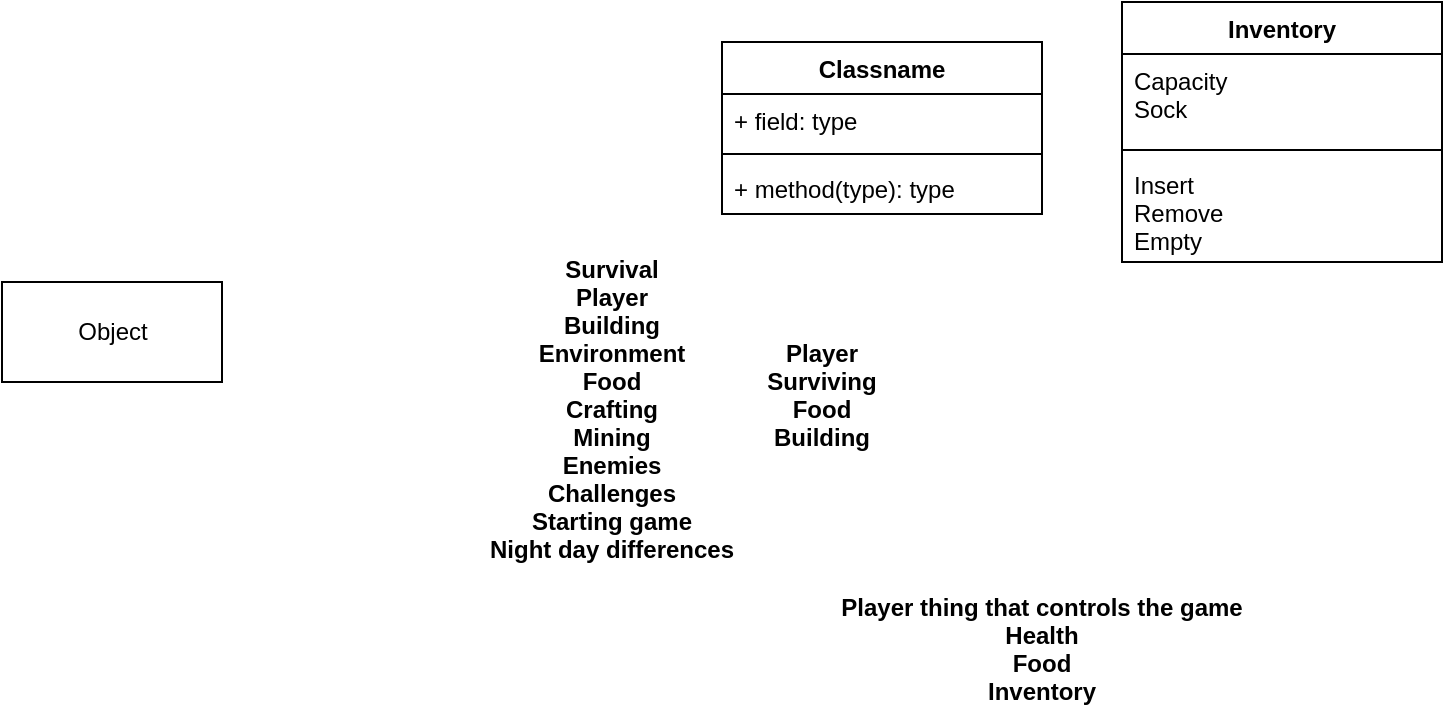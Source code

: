 <mxfile version="13.6.5" type="github">
  <diagram id="_38OMIWXt7H9RE7dVZdC" name="Page-1">
    <mxGraphModel dx="1422" dy="794" grid="1" gridSize="10" guides="1" tooltips="1" connect="1" arrows="1" fold="1" page="1" pageScale="1" pageWidth="850" pageHeight="1100" math="0" shadow="0">
      <root>
        <mxCell id="0" />
        <mxCell id="1" parent="0" />
        <mxCell id="c1YBvzrRhg0FDO1bEwd2-1" value="Classname" style="swimlane;fontStyle=1;align=center;verticalAlign=top;childLayout=stackLayout;horizontal=1;startSize=26;horizontalStack=0;resizeParent=1;resizeParentMax=0;resizeLast=0;collapsible=1;marginBottom=0;" vertex="1" parent="1">
          <mxGeometry x="440" y="140" width="160" height="86" as="geometry" />
        </mxCell>
        <mxCell id="c1YBvzrRhg0FDO1bEwd2-2" value="+ field: type" style="text;strokeColor=none;fillColor=none;align=left;verticalAlign=top;spacingLeft=4;spacingRight=4;overflow=hidden;rotatable=0;points=[[0,0.5],[1,0.5]];portConstraint=eastwest;" vertex="1" parent="c1YBvzrRhg0FDO1bEwd2-1">
          <mxGeometry y="26" width="160" height="26" as="geometry" />
        </mxCell>
        <mxCell id="c1YBvzrRhg0FDO1bEwd2-3" value="" style="line;strokeWidth=1;fillColor=none;align=left;verticalAlign=middle;spacingTop=-1;spacingLeft=3;spacingRight=3;rotatable=0;labelPosition=right;points=[];portConstraint=eastwest;" vertex="1" parent="c1YBvzrRhg0FDO1bEwd2-1">
          <mxGeometry y="52" width="160" height="8" as="geometry" />
        </mxCell>
        <mxCell id="c1YBvzrRhg0FDO1bEwd2-4" value="+ method(type): type" style="text;strokeColor=none;fillColor=none;align=left;verticalAlign=top;spacingLeft=4;spacingRight=4;overflow=hidden;rotatable=0;points=[[0,0.5],[1,0.5]];portConstraint=eastwest;" vertex="1" parent="c1YBvzrRhg0FDO1bEwd2-1">
          <mxGeometry y="60" width="160" height="26" as="geometry" />
        </mxCell>
        <mxCell id="c1YBvzrRhg0FDO1bEwd2-5" value="Object" style="html=1;" vertex="1" parent="1">
          <mxGeometry x="80" y="260" width="110" height="50" as="geometry" />
        </mxCell>
        <mxCell id="c1YBvzrRhg0FDO1bEwd2-6" value="Survival&#xa;Player&#xa;Building&#xa;Environment&#xa;Food&#xa;Crafting&#xa;Mining&#xa;Enemies&#xa;Challenges&#xa;Starting game&#xa;Night day differences" style="text;align=center;fontStyle=1;verticalAlign=middle;spacingLeft=3;spacingRight=3;strokeColor=none;rotatable=0;points=[[0,0.5],[1,0.5]];portConstraint=eastwest;" vertex="1" parent="1">
          <mxGeometry x="345" y="310" width="80" height="26" as="geometry" />
        </mxCell>
        <mxCell id="c1YBvzrRhg0FDO1bEwd2-7" value="Player&#xa;Surviving&#xa;Food&#xa;Building&#xa;" style="text;align=center;fontStyle=1;verticalAlign=middle;spacingLeft=3;spacingRight=3;strokeColor=none;rotatable=0;points=[[0,0.5],[1,0.5]];portConstraint=eastwest;" vertex="1" parent="1">
          <mxGeometry x="450" y="310" width="80" height="26" as="geometry" />
        </mxCell>
        <mxCell id="c1YBvzrRhg0FDO1bEwd2-8" value="Player thing that controls the game&#xa;Health&#xa;Food&#xa;Inventory" style="text;align=center;fontStyle=1;verticalAlign=middle;spacingLeft=3;spacingRight=3;strokeColor=none;rotatable=0;points=[[0,0.5],[1,0.5]];portConstraint=eastwest;" vertex="1" parent="1">
          <mxGeometry x="560" y="430" width="80" height="26" as="geometry" />
        </mxCell>
        <mxCell id="c1YBvzrRhg0FDO1bEwd2-9" value="Inventory" style="swimlane;fontStyle=1;align=center;verticalAlign=top;childLayout=stackLayout;horizontal=1;startSize=26;horizontalStack=0;resizeParent=1;resizeParentMax=0;resizeLast=0;collapsible=1;marginBottom=0;" vertex="1" parent="1">
          <mxGeometry x="640" y="120" width="160" height="130" as="geometry" />
        </mxCell>
        <mxCell id="c1YBvzrRhg0FDO1bEwd2-10" value="Capacity &#xa;Sock" style="text;strokeColor=none;fillColor=none;align=left;verticalAlign=top;spacingLeft=4;spacingRight=4;overflow=hidden;rotatable=0;points=[[0,0.5],[1,0.5]];portConstraint=eastwest;" vertex="1" parent="c1YBvzrRhg0FDO1bEwd2-9">
          <mxGeometry y="26" width="160" height="44" as="geometry" />
        </mxCell>
        <mxCell id="c1YBvzrRhg0FDO1bEwd2-11" value="" style="line;strokeWidth=1;fillColor=none;align=left;verticalAlign=middle;spacingTop=-1;spacingLeft=3;spacingRight=3;rotatable=0;labelPosition=right;points=[];portConstraint=eastwest;" vertex="1" parent="c1YBvzrRhg0FDO1bEwd2-9">
          <mxGeometry y="70" width="160" height="8" as="geometry" />
        </mxCell>
        <mxCell id="c1YBvzrRhg0FDO1bEwd2-12" value="Insert &#xa;Remove&#xa;Empty" style="text;strokeColor=none;fillColor=none;align=left;verticalAlign=top;spacingLeft=4;spacingRight=4;overflow=hidden;rotatable=0;points=[[0,0.5],[1,0.5]];portConstraint=eastwest;" vertex="1" parent="c1YBvzrRhg0FDO1bEwd2-9">
          <mxGeometry y="78" width="160" height="52" as="geometry" />
        </mxCell>
      </root>
    </mxGraphModel>
  </diagram>
</mxfile>
